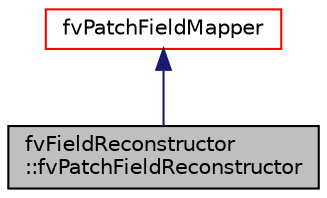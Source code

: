 digraph "fvFieldReconstructor::fvPatchFieldReconstructor"
{
  bgcolor="transparent";
  edge [fontname="Helvetica",fontsize="10",labelfontname="Helvetica",labelfontsize="10"];
  node [fontname="Helvetica",fontsize="10",shape=record];
  Node0 [label="fvFieldReconstructor\l::fvPatchFieldReconstructor",height=0.2,width=0.4,color="black", fillcolor="grey75", style="filled", fontcolor="black"];
  Node1 -> Node0 [dir="back",color="midnightblue",fontsize="10",style="solid",fontname="Helvetica"];
  Node1 [label="fvPatchFieldMapper",height=0.2,width=0.4,color="red",URL="$a23177.html",tooltip="Foam::fvPatchFieldMapper. "];
}
